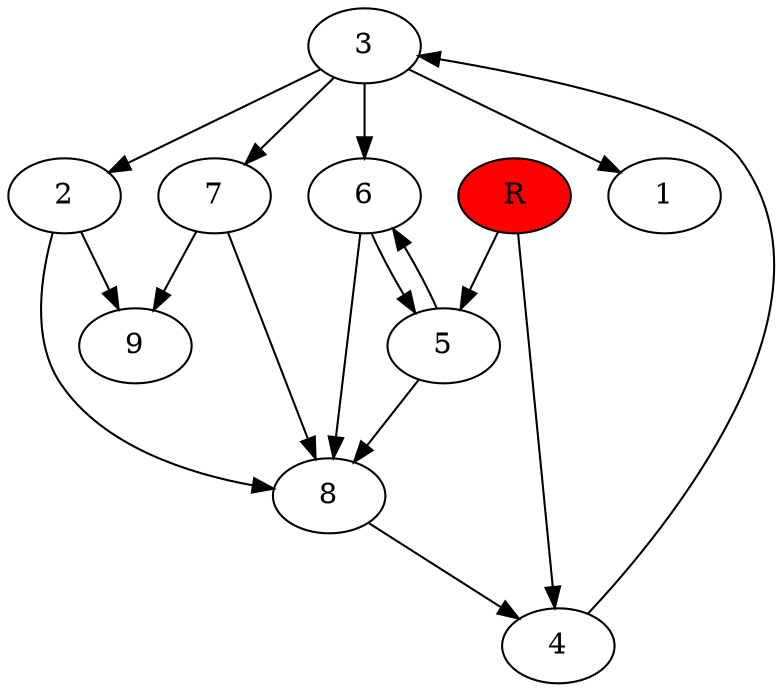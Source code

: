 digraph prb12632 {
	1
	2
	3
	4
	5
	6
	7
	8
	R [fillcolor="#ff0000" style=filled]
	2 -> 8
	2 -> 9
	3 -> 1
	3 -> 2
	3 -> 6
	3 -> 7
	4 -> 3
	5 -> 6
	5 -> 8
	6 -> 5
	6 -> 8
	7 -> 8
	7 -> 9
	8 -> 4
	R -> 4
	R -> 5
}
